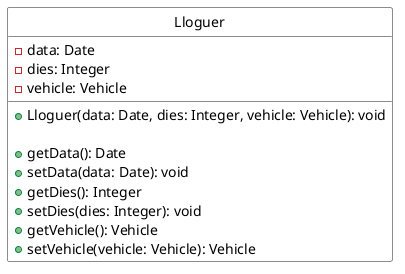 @startuml
    skinparam class {
        BackgroundColor #ffffff
        ArrowColor #0000FF
    }

    hide circle

    Class Lloguer {
        - data: Date
        - dies: Integer
        - vehicle: Vehicle
        
        + Lloguer(data: Date, dies: Integer, vehicle: Vehicle): void
        
        + getData(): Date
        + setData(data: Date): void
        + getDies(): Integer
        + setDies(dies: Integer): void
        + getVehicle(): Vehicle
        + setVehicle(vehicle: Vehicle): Vehicle
    }
@enduml